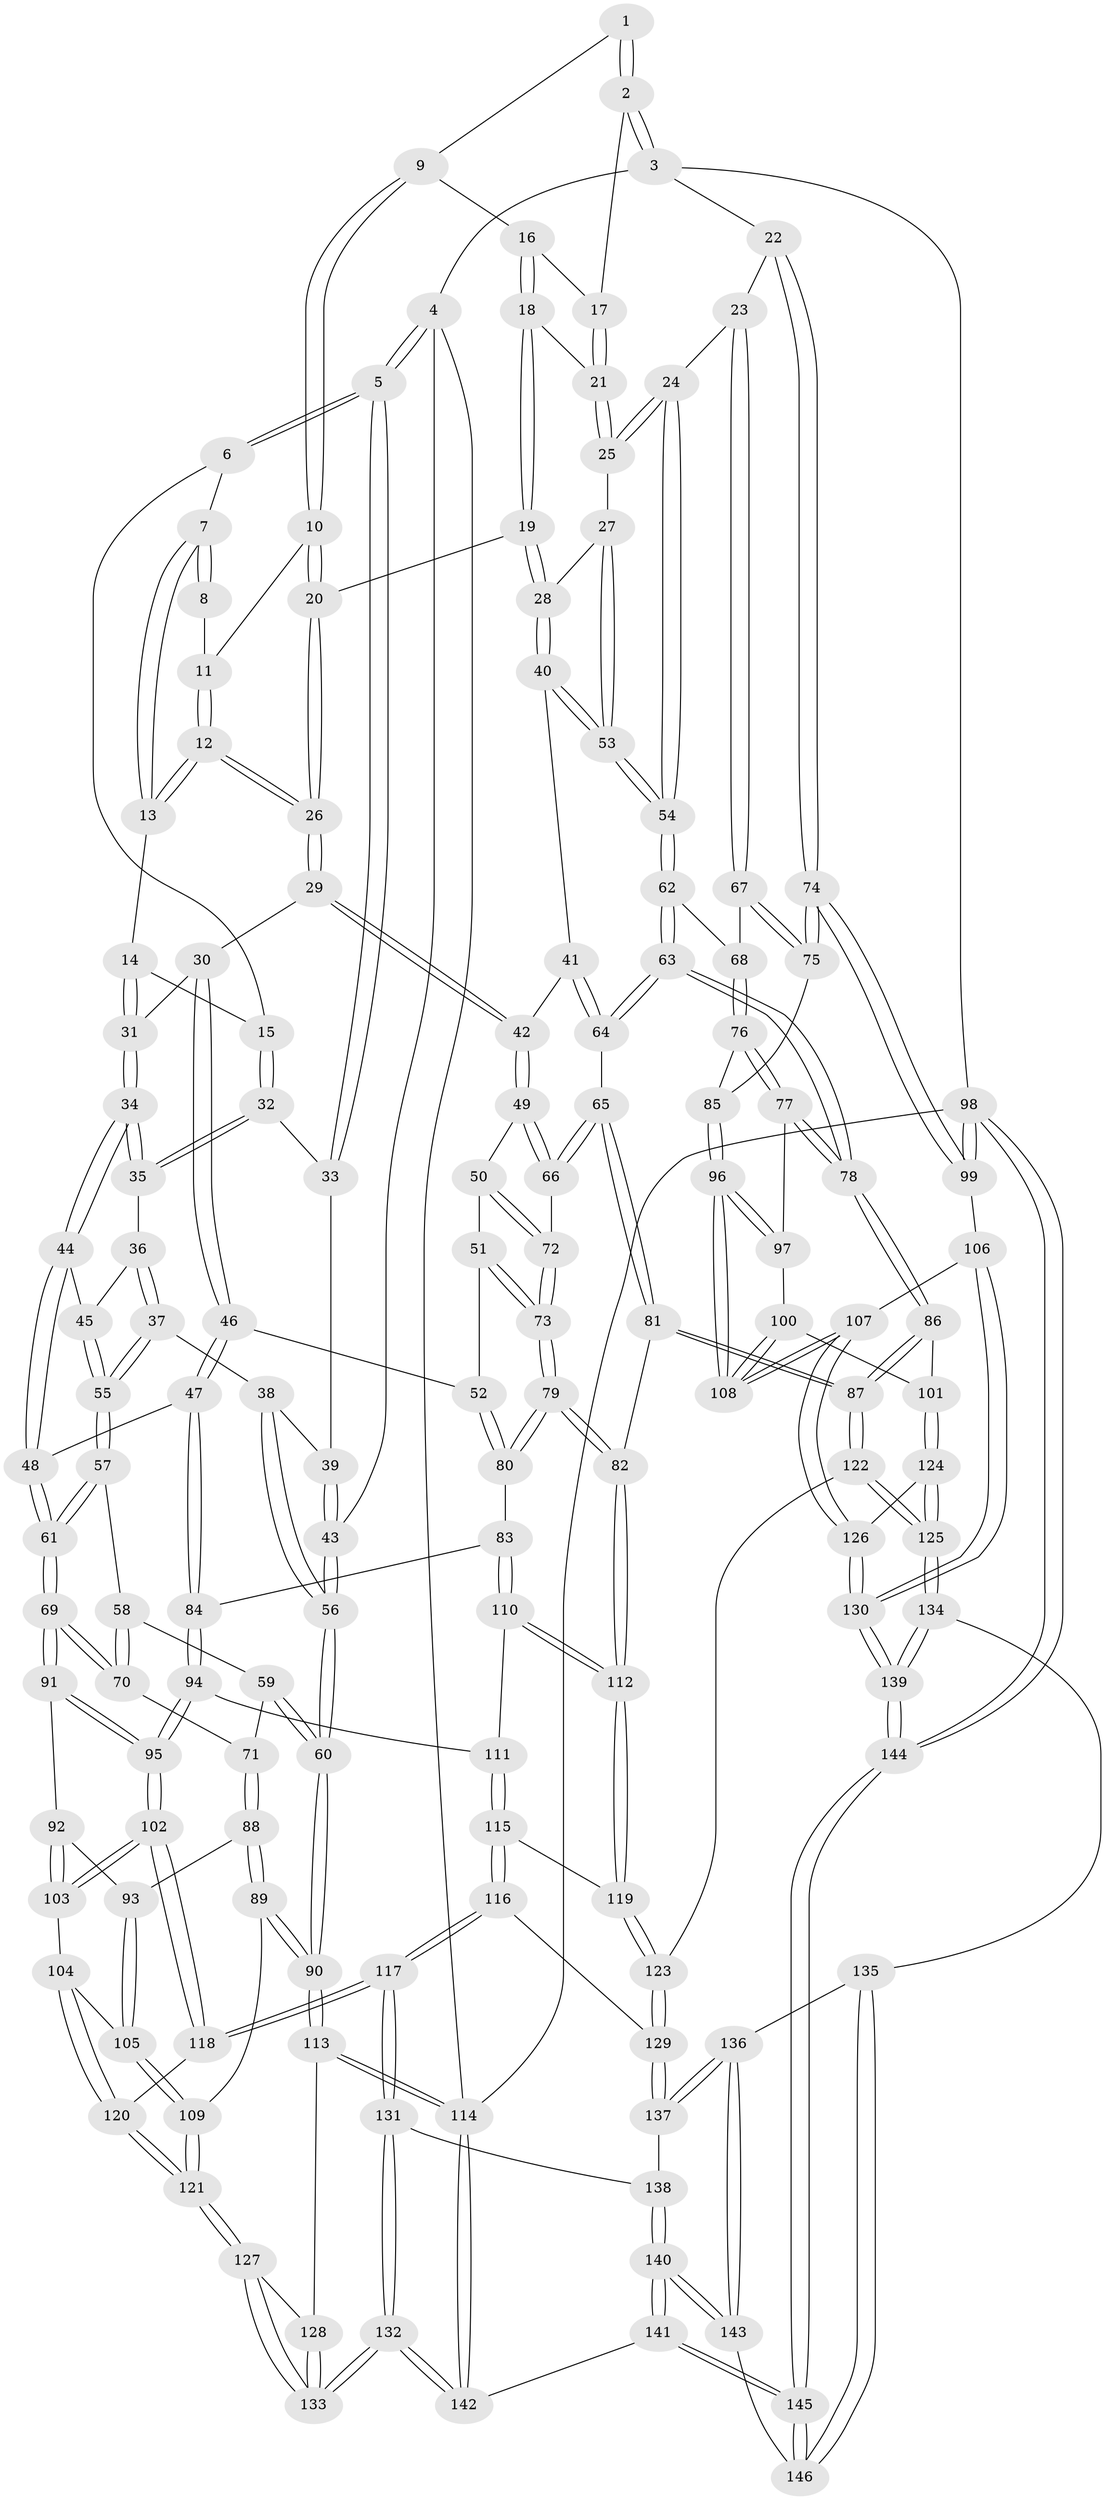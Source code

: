 // coarse degree distribution, {2: 0.0196078431372549, 4: 0.2549019607843137, 5: 0.45098039215686275, 3: 0.058823529411764705, 7: 0.0392156862745098, 6: 0.17647058823529413}
// Generated by graph-tools (version 1.1) at 2025/05/03/04/25 22:05:50]
// undirected, 146 vertices, 362 edges
graph export_dot {
graph [start="1"]
  node [color=gray90,style=filled];
  1 [pos="+0.5569238535924348+0"];
  2 [pos="+1+0"];
  3 [pos="+1+0"];
  4 [pos="+0+0"];
  5 [pos="+0+0"];
  6 [pos="+0+0"];
  7 [pos="+0.26572499011372+0"];
  8 [pos="+0.4557151451054774+0"];
  9 [pos="+0.5607727721529062+0.05237062200032359"];
  10 [pos="+0.5190242042452302+0.09361571944744447"];
  11 [pos="+0.4618032746038023+0"];
  12 [pos="+0.44043846858114144+0.13847096093133537"];
  13 [pos="+0.2788215849106638+0.04167892911581544"];
  14 [pos="+0.23101095281635858+0.10546026018422221"];
  15 [pos="+0.14438307511750886+0.13281847437935132"];
  16 [pos="+0.5975464787266138+0.05698091013132837"];
  17 [pos="+0.8616332703800674+0"];
  18 [pos="+0.6494124455886805+0.11218243383101308"];
  19 [pos="+0.5901760791786297+0.17114165696004935"];
  20 [pos="+0.49433080931204965+0.13180117778080463"];
  21 [pos="+0.7610568597412998+0.0909850399311539"];
  22 [pos="+1+0.10041095055983597"];
  23 [pos="+0.899282170607087+0.2839311510201282"];
  24 [pos="+0.8944315186179057+0.28224171521973"];
  25 [pos="+0.7663647853926047+0.20658136145488176"];
  26 [pos="+0.44829202933706436+0.1464760413762197"];
  27 [pos="+0.7132378827313752+0.24416570043381514"];
  28 [pos="+0.6260298840298151+0.2393413565469"];
  29 [pos="+0.4354261992404761+0.20364200561441467"];
  30 [pos="+0.33814797765196464+0.2496435786836603"];
  31 [pos="+0.2707043654541681+0.23020885549515235"];
  32 [pos="+0.13531199746037592+0.1396941483786064"];
  33 [pos="+0.1192460467727859+0.1437739017491042"];
  34 [pos="+0.21829466310391435+0.28858207818479303"];
  35 [pos="+0.15499165091713396+0.22111987533725136"];
  36 [pos="+0.12562595938641516+0.2614395176172205"];
  37 [pos="+0.05826750445312351+0.28719231725779143"];
  38 [pos="+0.045193960218053754+0.2811622101648778"];
  39 [pos="+0.0864286921430068+0.16403810303953664"];
  40 [pos="+0.5655956269840245+0.31084448981947144"];
  41 [pos="+0.5591470023659458+0.31445999153590176"];
  42 [pos="+0.48870702617252587+0.31084396535744835"];
  43 [pos="+0+0.05898182829386547"];
  44 [pos="+0.21548942915151204+0.29724774307430807"];
  45 [pos="+0.1954844333996463+0.30151104171467763"];
  46 [pos="+0.33927601774124694+0.41955949242875246"];
  47 [pos="+0.30694836824412514+0.4325523881569857"];
  48 [pos="+0.27845418884871237+0.43933193332409853"];
  49 [pos="+0.4418801511748393+0.383129966916748"];
  50 [pos="+0.42455736786109805+0.3975367505160045"];
  51 [pos="+0.4207047606653926+0.40004377516342116"];
  52 [pos="+0.36634789553573566+0.42006724359559106"];
  53 [pos="+0.710208446381905+0.3770233253069667"];
  54 [pos="+0.7114356801065376+0.3803455229704766"];
  55 [pos="+0.11395817398367593+0.33935099467424007"];
  56 [pos="+0+0.3615867075078108"];
  57 [pos="+0.11738429656335313+0.3851450100766271"];
  58 [pos="+0.08457760763094156+0.42157567413666447"];
  59 [pos="+0.06347616687801018+0.4307900622621416"];
  60 [pos="+0+0.46544066123962613"];
  61 [pos="+0.27664914408981706+0.44096599846039247"];
  62 [pos="+0.7133418683302858+0.42064288146618495"];
  63 [pos="+0.6701330071117427+0.4671407958737313"];
  64 [pos="+0.6046928907310919+0.46125756633232273"];
  65 [pos="+0.6043200938278533+0.46144213133395934"];
  66 [pos="+0.586527731193887+0.4601465796141207"];
  67 [pos="+0.8803059522159845+0.43398502851547976"];
  68 [pos="+0.8393073100001169+0.445308071141399"];
  69 [pos="+0.26145161368937225+0.468598214891664"];
  70 [pos="+0.14522656959660468+0.4768717889722782"];
  71 [pos="+0.10794967178899106+0.5172858132673422"];
  72 [pos="+0.52513946357682+0.4792980683162326"];
  73 [pos="+0.49185997212617627+0.505858823742818"];
  74 [pos="+1+0.6213268244850401"];
  75 [pos="+0.9686025579721291+0.5158463857764263"];
  76 [pos="+0.7934140405376026+0.5452289508427549"];
  77 [pos="+0.726553331217267+0.554428349835449"];
  78 [pos="+0.694560171086806+0.5445493507108714"];
  79 [pos="+0.4737958070590226+0.5816299551900089"];
  80 [pos="+0.4551553121297948+0.5780023442508427"];
  81 [pos="+0.5280789996810551+0.6157210037786741"];
  82 [pos="+0.5160066784520156+0.611459969320558"];
  83 [pos="+0.4046392231919016+0.5960859962134825"];
  84 [pos="+0.3928971662401356+0.5966020071611677"];
  85 [pos="+0.8196977967787074+0.5748340689373673"];
  86 [pos="+0.6647142999191658+0.5977911957548286"];
  87 [pos="+0.5706529751489248+0.659503339603122"];
  88 [pos="+0.0936437778494262+0.5722222410571336"];
  89 [pos="+0+0.6268159349676251"];
  90 [pos="+0+0.6289646733321045"];
  91 [pos="+0.25251926140051906+0.5130109552266938"];
  92 [pos="+0.17246288788490338+0.571553094268899"];
  93 [pos="+0.16249545003257074+0.5744872657008353"];
  94 [pos="+0.34125957489023784+0.6160662287981071"];
  95 [pos="+0.30144301413158286+0.620075442142469"];
  96 [pos="+0.8263847075264754+0.6634703747389277"];
  97 [pos="+0.7370352840650457+0.57315275384135"];
  98 [pos="+1+1"];
  99 [pos="+1+0.6319215648294002"];
  100 [pos="+0.7517408395372243+0.6703382502453593"];
  101 [pos="+0.7381331032591996+0.67336382255062"];
  102 [pos="+0.27795825515974654+0.673060367206782"];
  103 [pos="+0.19891895252435293+0.6184580736166998"];
  104 [pos="+0.18064760269252986+0.6688016086244408"];
  105 [pos="+0.16345533882229324+0.6416557708748329"];
  106 [pos="+0.8798751808381621+0.7047846839663521"];
  107 [pos="+0.8632611512667508+0.6983387480798775"];
  108 [pos="+0.8286161906535335+0.6714427103571607"];
  109 [pos="+0.051889014260881695+0.6641988959356253"];
  110 [pos="+0.40739173689035246+0.6699378387951553"];
  111 [pos="+0.3781093218494082+0.6715495014734569"];
  112 [pos="+0.42560989505863595+0.6932129547767464"];
  113 [pos="+0+0.7491319074946333"];
  114 [pos="+0+1"];
  115 [pos="+0.3581215463665863+0.7341189192023985"];
  116 [pos="+0.34384384387865724+0.7450552853739579"];
  117 [pos="+0.29702390713312515+0.762548834301539"];
  118 [pos="+0.26404114098552317+0.7368799371683674"];
  119 [pos="+0.4233089294422209+0.7066644390177549"];
  120 [pos="+0.20295819277927646+0.744907033166519"];
  121 [pos="+0.18132771688200683+0.7540328606743828"];
  122 [pos="+0.5810439982109319+0.7323059318010032"];
  123 [pos="+0.48929141600767445+0.769063271552264"];
  124 [pos="+0.6578806045854734+0.76746704622806"];
  125 [pos="+0.6162668704778412+0.7656070092423375"];
  126 [pos="+0.7029918179088582+0.7916718206498742"];
  127 [pos="+0.15079112461409339+0.8055373893786318"];
  128 [pos="+0+0.8057061939913315"];
  129 [pos="+0.47313629865256646+0.7870565846080572"];
  130 [pos="+0.8202231924838876+0.9332764588225824"];
  131 [pos="+0.31626976397393913+0.8184689427337187"];
  132 [pos="+0.1873002971479831+1"];
  133 [pos="+0.1596252179416244+0.9761245309933992"];
  134 [pos="+0.6002711309867268+0.8434469201095921"];
  135 [pos="+0.5945975622531782+0.8524295681158093"];
  136 [pos="+0.47956816549318415+0.8986245604695247"];
  137 [pos="+0.4518096189504901+0.8336589210466008"];
  138 [pos="+0.3540056004357806+0.839988234804575"];
  139 [pos="+0.8493068969213989+1"];
  140 [pos="+0.40182106034654447+1"];
  141 [pos="+0.30969164011371814+1"];
  142 [pos="+0.21311209764570352+1"];
  143 [pos="+0.4733683125734359+0.9316384535971609"];
  144 [pos="+0.9466500863143997+1"];
  145 [pos="+0.8072388768189515+1"];
  146 [pos="+0.592851881391339+0.9757624721606227"];
  1 -- 2;
  1 -- 2;
  1 -- 9;
  2 -- 3;
  2 -- 3;
  2 -- 17;
  3 -- 4;
  3 -- 22;
  3 -- 98;
  4 -- 5;
  4 -- 5;
  4 -- 43;
  4 -- 114;
  5 -- 6;
  5 -- 6;
  5 -- 33;
  5 -- 33;
  6 -- 7;
  6 -- 15;
  7 -- 8;
  7 -- 8;
  7 -- 13;
  7 -- 13;
  8 -- 11;
  9 -- 10;
  9 -- 10;
  9 -- 16;
  10 -- 11;
  10 -- 20;
  10 -- 20;
  11 -- 12;
  11 -- 12;
  12 -- 13;
  12 -- 13;
  12 -- 26;
  12 -- 26;
  13 -- 14;
  14 -- 15;
  14 -- 31;
  14 -- 31;
  15 -- 32;
  15 -- 32;
  16 -- 17;
  16 -- 18;
  16 -- 18;
  17 -- 21;
  17 -- 21;
  18 -- 19;
  18 -- 19;
  18 -- 21;
  19 -- 20;
  19 -- 28;
  19 -- 28;
  20 -- 26;
  20 -- 26;
  21 -- 25;
  21 -- 25;
  22 -- 23;
  22 -- 74;
  22 -- 74;
  23 -- 24;
  23 -- 67;
  23 -- 67;
  24 -- 25;
  24 -- 25;
  24 -- 54;
  24 -- 54;
  25 -- 27;
  26 -- 29;
  26 -- 29;
  27 -- 28;
  27 -- 53;
  27 -- 53;
  28 -- 40;
  28 -- 40;
  29 -- 30;
  29 -- 42;
  29 -- 42;
  30 -- 31;
  30 -- 46;
  30 -- 46;
  31 -- 34;
  31 -- 34;
  32 -- 33;
  32 -- 35;
  32 -- 35;
  33 -- 39;
  34 -- 35;
  34 -- 35;
  34 -- 44;
  34 -- 44;
  35 -- 36;
  36 -- 37;
  36 -- 37;
  36 -- 45;
  37 -- 38;
  37 -- 55;
  37 -- 55;
  38 -- 39;
  38 -- 56;
  38 -- 56;
  39 -- 43;
  39 -- 43;
  40 -- 41;
  40 -- 53;
  40 -- 53;
  41 -- 42;
  41 -- 64;
  41 -- 64;
  42 -- 49;
  42 -- 49;
  43 -- 56;
  43 -- 56;
  44 -- 45;
  44 -- 48;
  44 -- 48;
  45 -- 55;
  45 -- 55;
  46 -- 47;
  46 -- 47;
  46 -- 52;
  47 -- 48;
  47 -- 84;
  47 -- 84;
  48 -- 61;
  48 -- 61;
  49 -- 50;
  49 -- 66;
  49 -- 66;
  50 -- 51;
  50 -- 72;
  50 -- 72;
  51 -- 52;
  51 -- 73;
  51 -- 73;
  52 -- 80;
  52 -- 80;
  53 -- 54;
  53 -- 54;
  54 -- 62;
  54 -- 62;
  55 -- 57;
  55 -- 57;
  56 -- 60;
  56 -- 60;
  57 -- 58;
  57 -- 61;
  57 -- 61;
  58 -- 59;
  58 -- 70;
  58 -- 70;
  59 -- 60;
  59 -- 60;
  59 -- 71;
  60 -- 90;
  60 -- 90;
  61 -- 69;
  61 -- 69;
  62 -- 63;
  62 -- 63;
  62 -- 68;
  63 -- 64;
  63 -- 64;
  63 -- 78;
  63 -- 78;
  64 -- 65;
  65 -- 66;
  65 -- 66;
  65 -- 81;
  65 -- 81;
  66 -- 72;
  67 -- 68;
  67 -- 75;
  67 -- 75;
  68 -- 76;
  68 -- 76;
  69 -- 70;
  69 -- 70;
  69 -- 91;
  69 -- 91;
  70 -- 71;
  71 -- 88;
  71 -- 88;
  72 -- 73;
  72 -- 73;
  73 -- 79;
  73 -- 79;
  74 -- 75;
  74 -- 75;
  74 -- 99;
  74 -- 99;
  75 -- 85;
  76 -- 77;
  76 -- 77;
  76 -- 85;
  77 -- 78;
  77 -- 78;
  77 -- 97;
  78 -- 86;
  78 -- 86;
  79 -- 80;
  79 -- 80;
  79 -- 82;
  79 -- 82;
  80 -- 83;
  81 -- 82;
  81 -- 87;
  81 -- 87;
  82 -- 112;
  82 -- 112;
  83 -- 84;
  83 -- 110;
  83 -- 110;
  84 -- 94;
  84 -- 94;
  85 -- 96;
  85 -- 96;
  86 -- 87;
  86 -- 87;
  86 -- 101;
  87 -- 122;
  87 -- 122;
  88 -- 89;
  88 -- 89;
  88 -- 93;
  89 -- 90;
  89 -- 90;
  89 -- 109;
  90 -- 113;
  90 -- 113;
  91 -- 92;
  91 -- 95;
  91 -- 95;
  92 -- 93;
  92 -- 103;
  92 -- 103;
  93 -- 105;
  93 -- 105;
  94 -- 95;
  94 -- 95;
  94 -- 111;
  95 -- 102;
  95 -- 102;
  96 -- 97;
  96 -- 97;
  96 -- 108;
  96 -- 108;
  97 -- 100;
  98 -- 99;
  98 -- 99;
  98 -- 144;
  98 -- 144;
  98 -- 114;
  99 -- 106;
  100 -- 101;
  100 -- 108;
  100 -- 108;
  101 -- 124;
  101 -- 124;
  102 -- 103;
  102 -- 103;
  102 -- 118;
  102 -- 118;
  103 -- 104;
  104 -- 105;
  104 -- 120;
  104 -- 120;
  105 -- 109;
  105 -- 109;
  106 -- 107;
  106 -- 130;
  106 -- 130;
  107 -- 108;
  107 -- 108;
  107 -- 126;
  107 -- 126;
  109 -- 121;
  109 -- 121;
  110 -- 111;
  110 -- 112;
  110 -- 112;
  111 -- 115;
  111 -- 115;
  112 -- 119;
  112 -- 119;
  113 -- 114;
  113 -- 114;
  113 -- 128;
  114 -- 142;
  114 -- 142;
  115 -- 116;
  115 -- 116;
  115 -- 119;
  116 -- 117;
  116 -- 117;
  116 -- 129;
  117 -- 118;
  117 -- 118;
  117 -- 131;
  117 -- 131;
  118 -- 120;
  119 -- 123;
  119 -- 123;
  120 -- 121;
  120 -- 121;
  121 -- 127;
  121 -- 127;
  122 -- 123;
  122 -- 125;
  122 -- 125;
  123 -- 129;
  123 -- 129;
  124 -- 125;
  124 -- 125;
  124 -- 126;
  125 -- 134;
  125 -- 134;
  126 -- 130;
  126 -- 130;
  127 -- 128;
  127 -- 133;
  127 -- 133;
  128 -- 133;
  128 -- 133;
  129 -- 137;
  129 -- 137;
  130 -- 139;
  130 -- 139;
  131 -- 132;
  131 -- 132;
  131 -- 138;
  132 -- 133;
  132 -- 133;
  132 -- 142;
  132 -- 142;
  134 -- 135;
  134 -- 139;
  134 -- 139;
  135 -- 136;
  135 -- 146;
  135 -- 146;
  136 -- 137;
  136 -- 137;
  136 -- 143;
  136 -- 143;
  137 -- 138;
  138 -- 140;
  138 -- 140;
  139 -- 144;
  139 -- 144;
  140 -- 141;
  140 -- 141;
  140 -- 143;
  140 -- 143;
  141 -- 142;
  141 -- 145;
  141 -- 145;
  143 -- 146;
  144 -- 145;
  144 -- 145;
  145 -- 146;
  145 -- 146;
}

